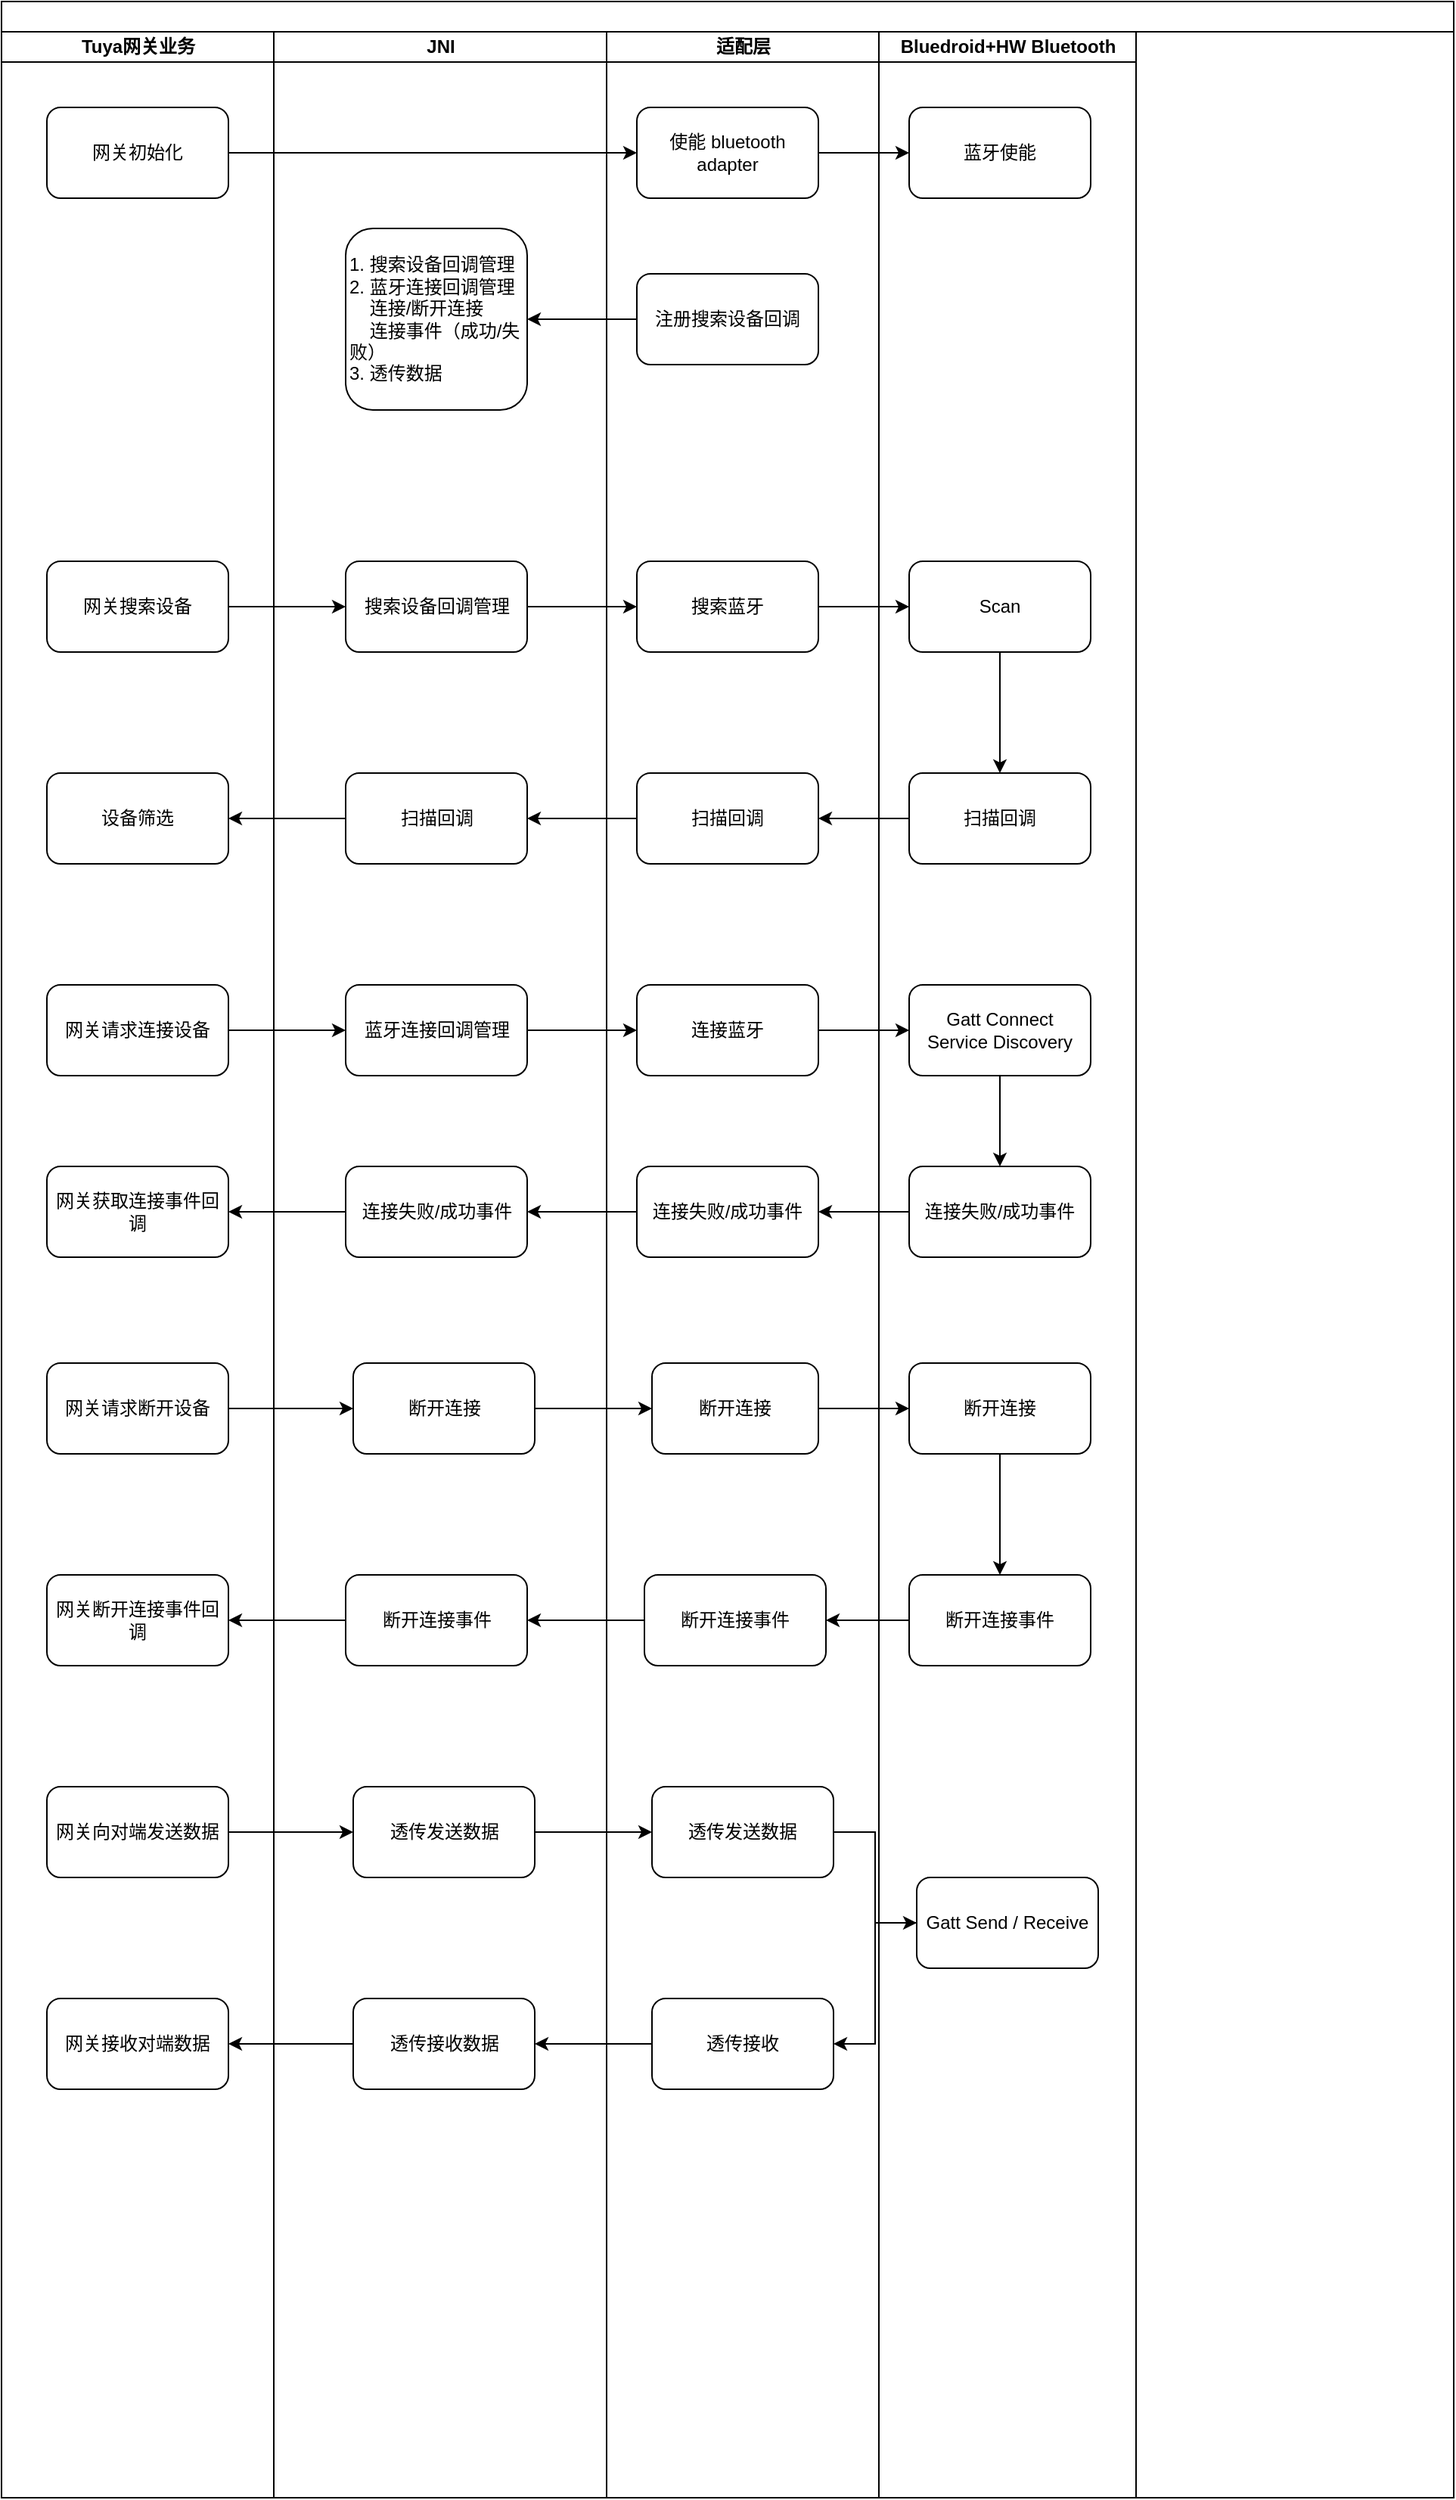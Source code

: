 <mxfile version="14.2.9" type="github">
  <diagram name="Page-1" id="74e2e168-ea6b-b213-b513-2b3c1d86103e">
    <mxGraphModel dx="1188" dy="669" grid="1" gridSize="10" guides="1" tooltips="1" connect="1" arrows="1" fold="1" page="1" pageScale="2" pageWidth="1100" pageHeight="850" background="#ffffff" math="0" shadow="0">
      <root>
        <mxCell id="0" />
        <mxCell id="1" parent="0" />
        <mxCell id="77e6c97f196da883-1" value="" style="swimlane;html=1;childLayout=stackLayout;startSize=20;rounded=0;shadow=0;labelBackgroundColor=none;strokeWidth=1;fontFamily=Verdana;fontSize=8;align=center;" parent="1" vertex="1">
          <mxGeometry x="70" y="40" width="960" height="1650" as="geometry" />
        </mxCell>
        <mxCell id="77e6c97f196da883-2" value="Tuya网关业务" style="swimlane;html=1;startSize=20;" parent="77e6c97f196da883-1" vertex="1">
          <mxGeometry y="20" width="180" height="1630" as="geometry" />
        </mxCell>
        <mxCell id="au1W2-LvARbzi0Hy6lRk-4" value="网关初始化" style="rounded=1;whiteSpace=wrap;html=1;" vertex="1" parent="77e6c97f196da883-2">
          <mxGeometry x="30" y="50" width="120" height="60" as="geometry" />
        </mxCell>
        <mxCell id="au1W2-LvARbzi0Hy6lRk-7" value="网关搜索设备" style="rounded=1;whiteSpace=wrap;html=1;" vertex="1" parent="77e6c97f196da883-2">
          <mxGeometry x="30" y="350" width="120" height="60" as="geometry" />
        </mxCell>
        <mxCell id="au1W2-LvARbzi0Hy6lRk-31" value="设备筛选" style="whiteSpace=wrap;html=1;rounded=1;" vertex="1" parent="77e6c97f196da883-2">
          <mxGeometry x="30" y="490" width="120" height="60" as="geometry" />
        </mxCell>
        <mxCell id="au1W2-LvARbzi0Hy6lRk-60" value="网关获取连接事件回调" style="whiteSpace=wrap;html=1;rounded=1;" vertex="1" parent="77e6c97f196da883-2">
          <mxGeometry x="30" y="750" width="120" height="60" as="geometry" />
        </mxCell>
        <mxCell id="au1W2-LvARbzi0Hy6lRk-62" value="网关请求断开设备" style="whiteSpace=wrap;html=1;rounded=1;" vertex="1" parent="77e6c97f196da883-2">
          <mxGeometry x="30" y="880" width="120" height="60" as="geometry" />
        </mxCell>
        <mxCell id="au1W2-LvARbzi0Hy6lRk-83" value="网关断开连接事件回调" style="whiteSpace=wrap;html=1;rounded=1;" vertex="1" parent="77e6c97f196da883-2">
          <mxGeometry x="30" y="1020" width="120" height="60" as="geometry" />
        </mxCell>
        <mxCell id="au1W2-LvARbzi0Hy6lRk-99" value="网关接收对端数据" style="whiteSpace=wrap;html=1;rounded=1;" vertex="1" parent="77e6c97f196da883-2">
          <mxGeometry x="30" y="1300" width="120" height="60" as="geometry" />
        </mxCell>
        <mxCell id="77e6c97f196da883-4" value="JNI" style="swimlane;html=1;startSize=20;" parent="77e6c97f196da883-1" vertex="1">
          <mxGeometry x="180" y="20" width="220" height="1630" as="geometry" />
        </mxCell>
        <mxCell id="au1W2-LvARbzi0Hy6lRk-8" value="1. 搜索设备回调管理&lt;br&gt;2. 蓝牙连接回调管理&lt;br&gt;&amp;nbsp; &amp;nbsp; 连接/断开连接&lt;br&gt;&amp;nbsp; &amp;nbsp;&amp;nbsp;&lt;span style=&quot;text-align: center&quot;&gt;连接事件（成功/失败）&lt;br&gt;3. 透传数据&lt;br&gt;&lt;/span&gt;" style="rounded=1;whiteSpace=wrap;html=1;align=left;" vertex="1" parent="77e6c97f196da883-4">
          <mxGeometry x="47.5" y="130" width="120" height="120" as="geometry" />
        </mxCell>
        <mxCell id="au1W2-LvARbzi0Hy6lRk-11" value="搜索设备回调管理" style="rounded=1;whiteSpace=wrap;html=1;" vertex="1" parent="77e6c97f196da883-4">
          <mxGeometry x="47.5" y="350" width="120" height="60" as="geometry" />
        </mxCell>
        <mxCell id="au1W2-LvARbzi0Hy6lRk-29" value="扫描回调" style="whiteSpace=wrap;html=1;rounded=1;" vertex="1" parent="77e6c97f196da883-4">
          <mxGeometry x="47.5" y="490" width="120" height="60" as="geometry" />
        </mxCell>
        <mxCell id="au1W2-LvARbzi0Hy6lRk-48" value="蓝牙连接回调管理" style="whiteSpace=wrap;html=1;rounded=1;" vertex="1" parent="77e6c97f196da883-4">
          <mxGeometry x="47.5" y="630" width="120" height="60" as="geometry" />
        </mxCell>
        <mxCell id="au1W2-LvARbzi0Hy6lRk-58" value="连接失败/成功事件" style="whiteSpace=wrap;html=1;rounded=1;" vertex="1" parent="77e6c97f196da883-4">
          <mxGeometry x="47.5" y="750" width="120" height="60" as="geometry" />
        </mxCell>
        <mxCell id="au1W2-LvARbzi0Hy6lRk-71" value="断开连接" style="whiteSpace=wrap;html=1;rounded=1;" vertex="1" parent="77e6c97f196da883-4">
          <mxGeometry x="52.5" y="880" width="120" height="60" as="geometry" />
        </mxCell>
        <mxCell id="au1W2-LvARbzi0Hy6lRk-81" value="断开连接事件" style="whiteSpace=wrap;html=1;rounded=1;" vertex="1" parent="77e6c97f196da883-4">
          <mxGeometry x="47.5" y="1020" width="120" height="60" as="geometry" />
        </mxCell>
        <mxCell id="au1W2-LvARbzi0Hy6lRk-88" value="透传发送数据" style="whiteSpace=wrap;html=1;rounded=1;" vertex="1" parent="77e6c97f196da883-4">
          <mxGeometry x="52.5" y="1160" width="120" height="60" as="geometry" />
        </mxCell>
        <mxCell id="au1W2-LvARbzi0Hy6lRk-97" value="透传接收数据" style="whiteSpace=wrap;html=1;rounded=1;" vertex="1" parent="77e6c97f196da883-4">
          <mxGeometry x="52.5" y="1300" width="120" height="60" as="geometry" />
        </mxCell>
        <mxCell id="77e6c97f196da883-7" value="适配层" style="swimlane;html=1;startSize=20;" parent="77e6c97f196da883-1" vertex="1">
          <mxGeometry x="400" y="20" width="180" height="1630" as="geometry" />
        </mxCell>
        <mxCell id="au1W2-LvARbzi0Hy6lRk-5" value="使能 bluetooth adapter" style="rounded=1;whiteSpace=wrap;html=1;" vertex="1" parent="77e6c97f196da883-7">
          <mxGeometry x="20" y="50" width="120" height="60" as="geometry" />
        </mxCell>
        <mxCell id="au1W2-LvARbzi0Hy6lRk-9" value="注册搜索设备回调" style="rounded=1;whiteSpace=wrap;html=1;" vertex="1" parent="77e6c97f196da883-7">
          <mxGeometry x="20" y="160" width="120" height="60" as="geometry" />
        </mxCell>
        <mxCell id="au1W2-LvARbzi0Hy6lRk-18" value="搜索蓝牙" style="rounded=1;whiteSpace=wrap;html=1;" vertex="1" parent="77e6c97f196da883-7">
          <mxGeometry x="20" y="350" width="120" height="60" as="geometry" />
        </mxCell>
        <mxCell id="au1W2-LvARbzi0Hy6lRk-27" value="扫描回调" style="whiteSpace=wrap;html=1;rounded=1;" vertex="1" parent="77e6c97f196da883-7">
          <mxGeometry x="20" y="490" width="120" height="60" as="geometry" />
        </mxCell>
        <mxCell id="au1W2-LvARbzi0Hy6lRk-50" value="连接蓝牙" style="whiteSpace=wrap;html=1;rounded=1;" vertex="1" parent="77e6c97f196da883-7">
          <mxGeometry x="20" y="630" width="120" height="60" as="geometry" />
        </mxCell>
        <mxCell id="au1W2-LvARbzi0Hy6lRk-56" value="连接失败/成功事件" style="whiteSpace=wrap;html=1;rounded=1;" vertex="1" parent="77e6c97f196da883-7">
          <mxGeometry x="20" y="750" width="120" height="60" as="geometry" />
        </mxCell>
        <mxCell id="au1W2-LvARbzi0Hy6lRk-73" value="断开连接" style="whiteSpace=wrap;html=1;rounded=1;" vertex="1" parent="77e6c97f196da883-7">
          <mxGeometry x="30" y="880" width="110" height="60" as="geometry" />
        </mxCell>
        <mxCell id="au1W2-LvARbzi0Hy6lRk-79" value="断开连接事件" style="whiteSpace=wrap;html=1;rounded=1;" vertex="1" parent="77e6c97f196da883-7">
          <mxGeometry x="25" y="1020" width="120" height="60" as="geometry" />
        </mxCell>
        <mxCell id="au1W2-LvARbzi0Hy6lRk-90" value="透传发送数据" style="whiteSpace=wrap;html=1;rounded=1;" vertex="1" parent="77e6c97f196da883-7">
          <mxGeometry x="30" y="1160" width="120" height="60" as="geometry" />
        </mxCell>
        <mxCell id="au1W2-LvARbzi0Hy6lRk-94" value="透传接收" style="whiteSpace=wrap;html=1;rounded=1;" vertex="1" parent="77e6c97f196da883-7">
          <mxGeometry x="30" y="1300" width="120" height="60" as="geometry" />
        </mxCell>
        <mxCell id="au1W2-LvARbzi0Hy6lRk-2" value="Bluedroid+HW Bluetooth" style="swimlane;html=1;startSize=20;" vertex="1" parent="77e6c97f196da883-1">
          <mxGeometry x="580" y="20" width="170" height="1630" as="geometry">
            <mxRectangle x="500" y="20" width="30" height="730" as="alternateBounds" />
          </mxGeometry>
        </mxCell>
        <mxCell id="au1W2-LvARbzi0Hy6lRk-16" value="蓝牙使能" style="rounded=1;whiteSpace=wrap;html=1;" vertex="1" parent="au1W2-LvARbzi0Hy6lRk-2">
          <mxGeometry x="20" y="50" width="120" height="60" as="geometry" />
        </mxCell>
        <mxCell id="au1W2-LvARbzi0Hy6lRk-19" value="Scan" style="rounded=1;whiteSpace=wrap;html=1;" vertex="1" parent="au1W2-LvARbzi0Hy6lRk-2">
          <mxGeometry x="20" y="350" width="120" height="60" as="geometry" />
        </mxCell>
        <mxCell id="au1W2-LvARbzi0Hy6lRk-25" value="扫描回调" style="whiteSpace=wrap;html=1;rounded=1;" vertex="1" parent="au1W2-LvARbzi0Hy6lRk-2">
          <mxGeometry x="20" y="490" width="120" height="60" as="geometry" />
        </mxCell>
        <mxCell id="au1W2-LvARbzi0Hy6lRk-26" value="" style="edgeStyle=orthogonalEdgeStyle;rounded=0;orthogonalLoop=1;jettySize=auto;html=1;" edge="1" parent="au1W2-LvARbzi0Hy6lRk-2" source="au1W2-LvARbzi0Hy6lRk-19" target="au1W2-LvARbzi0Hy6lRk-25">
          <mxGeometry relative="1" as="geometry" />
        </mxCell>
        <mxCell id="au1W2-LvARbzi0Hy6lRk-52" value="Gatt Connect&lt;br&gt;Service Discovery" style="whiteSpace=wrap;html=1;rounded=1;" vertex="1" parent="au1W2-LvARbzi0Hy6lRk-2">
          <mxGeometry x="20" y="630" width="120" height="60" as="geometry" />
        </mxCell>
        <mxCell id="au1W2-LvARbzi0Hy6lRk-54" value="连接失败/成功事件" style="whiteSpace=wrap;html=1;rounded=1;" vertex="1" parent="au1W2-LvARbzi0Hy6lRk-2">
          <mxGeometry x="20" y="750" width="120" height="60" as="geometry" />
        </mxCell>
        <mxCell id="au1W2-LvARbzi0Hy6lRk-55" value="" style="edgeStyle=orthogonalEdgeStyle;rounded=0;orthogonalLoop=1;jettySize=auto;html=1;" edge="1" parent="au1W2-LvARbzi0Hy6lRk-2" source="au1W2-LvARbzi0Hy6lRk-52" target="au1W2-LvARbzi0Hy6lRk-54">
          <mxGeometry relative="1" as="geometry" />
        </mxCell>
        <mxCell id="au1W2-LvARbzi0Hy6lRk-75" value="断开连接" style="whiteSpace=wrap;html=1;rounded=1;" vertex="1" parent="au1W2-LvARbzi0Hy6lRk-2">
          <mxGeometry x="20" y="880" width="120" height="60" as="geometry" />
        </mxCell>
        <mxCell id="au1W2-LvARbzi0Hy6lRk-92" value="Gatt Send / Receive" style="whiteSpace=wrap;html=1;rounded=1;" vertex="1" parent="au1W2-LvARbzi0Hy6lRk-2">
          <mxGeometry x="25" y="1220" width="120" height="60" as="geometry" />
        </mxCell>
        <mxCell id="au1W2-LvARbzi0Hy6lRk-77" value="断开连接事件" style="whiteSpace=wrap;html=1;rounded=1;" vertex="1" parent="au1W2-LvARbzi0Hy6lRk-2">
          <mxGeometry x="20" y="1020" width="120" height="60" as="geometry" />
        </mxCell>
        <mxCell id="au1W2-LvARbzi0Hy6lRk-78" value="" style="edgeStyle=orthogonalEdgeStyle;rounded=0;orthogonalLoop=1;jettySize=auto;html=1;" edge="1" parent="au1W2-LvARbzi0Hy6lRk-2" source="au1W2-LvARbzi0Hy6lRk-75" target="au1W2-LvARbzi0Hy6lRk-77">
          <mxGeometry relative="1" as="geometry" />
        </mxCell>
        <mxCell id="au1W2-LvARbzi0Hy6lRk-6" value="" style="endArrow=classic;html=1;exitX=1;exitY=0.5;exitDx=0;exitDy=0;" edge="1" parent="77e6c97f196da883-1" source="au1W2-LvARbzi0Hy6lRk-4" target="au1W2-LvARbzi0Hy6lRk-5">
          <mxGeometry width="50" height="50" relative="1" as="geometry">
            <mxPoint x="280" y="180" as="sourcePoint" />
            <mxPoint x="200" y="110" as="targetPoint" />
          </mxGeometry>
        </mxCell>
        <mxCell id="au1W2-LvARbzi0Hy6lRk-10" value="" style="endArrow=classic;html=1;exitX=0;exitY=0.5;exitDx=0;exitDy=0;entryX=1;entryY=0.5;entryDx=0;entryDy=0;" edge="1" parent="77e6c97f196da883-1" source="au1W2-LvARbzi0Hy6lRk-9" target="au1W2-LvARbzi0Hy6lRk-8">
          <mxGeometry width="50" height="50" relative="1" as="geometry">
            <mxPoint x="300" y="230" as="sourcePoint" />
            <mxPoint x="350" y="180" as="targetPoint" />
          </mxGeometry>
        </mxCell>
        <mxCell id="au1W2-LvARbzi0Hy6lRk-12" value="" style="endArrow=classic;html=1;exitX=1;exitY=0.5;exitDx=0;exitDy=0;entryX=0;entryY=0.5;entryDx=0;entryDy=0;" edge="1" parent="77e6c97f196da883-1" source="au1W2-LvARbzi0Hy6lRk-7" target="au1W2-LvARbzi0Hy6lRk-11">
          <mxGeometry width="50" height="50" relative="1" as="geometry">
            <mxPoint x="70" y="410" as="sourcePoint" />
            <mxPoint x="120" y="360" as="targetPoint" />
          </mxGeometry>
        </mxCell>
        <mxCell id="au1W2-LvARbzi0Hy6lRk-17" style="edgeStyle=orthogonalEdgeStyle;rounded=0;orthogonalLoop=1;jettySize=auto;html=1;exitX=1;exitY=0.5;exitDx=0;exitDy=0;entryX=0;entryY=0.5;entryDx=0;entryDy=0;" edge="1" parent="77e6c97f196da883-1" source="au1W2-LvARbzi0Hy6lRk-5" target="au1W2-LvARbzi0Hy6lRk-16">
          <mxGeometry relative="1" as="geometry" />
        </mxCell>
        <mxCell id="au1W2-LvARbzi0Hy6lRk-20" style="edgeStyle=orthogonalEdgeStyle;rounded=0;orthogonalLoop=1;jettySize=auto;html=1;exitX=1;exitY=0.5;exitDx=0;exitDy=0;" edge="1" parent="77e6c97f196da883-1" source="au1W2-LvARbzi0Hy6lRk-11" target="au1W2-LvARbzi0Hy6lRk-18">
          <mxGeometry relative="1" as="geometry" />
        </mxCell>
        <mxCell id="au1W2-LvARbzi0Hy6lRk-21" style="edgeStyle=orthogonalEdgeStyle;rounded=0;orthogonalLoop=1;jettySize=auto;html=1;exitX=1;exitY=0.5;exitDx=0;exitDy=0;entryX=0;entryY=0.5;entryDx=0;entryDy=0;" edge="1" parent="77e6c97f196da883-1" source="au1W2-LvARbzi0Hy6lRk-18" target="au1W2-LvARbzi0Hy6lRk-19">
          <mxGeometry relative="1" as="geometry" />
        </mxCell>
        <mxCell id="au1W2-LvARbzi0Hy6lRk-30" value="" style="edgeStyle=orthogonalEdgeStyle;rounded=0;orthogonalLoop=1;jettySize=auto;html=1;" edge="1" parent="77e6c97f196da883-1" source="au1W2-LvARbzi0Hy6lRk-27" target="au1W2-LvARbzi0Hy6lRk-29">
          <mxGeometry relative="1" as="geometry" />
        </mxCell>
        <mxCell id="au1W2-LvARbzi0Hy6lRk-32" value="" style="edgeStyle=orthogonalEdgeStyle;rounded=0;orthogonalLoop=1;jettySize=auto;html=1;" edge="1" parent="77e6c97f196da883-1" source="au1W2-LvARbzi0Hy6lRk-29" target="au1W2-LvARbzi0Hy6lRk-31">
          <mxGeometry relative="1" as="geometry" />
        </mxCell>
        <mxCell id="au1W2-LvARbzi0Hy6lRk-51" value="" style="edgeStyle=orthogonalEdgeStyle;rounded=0;orthogonalLoop=1;jettySize=auto;html=1;" edge="1" parent="77e6c97f196da883-1" source="au1W2-LvARbzi0Hy6lRk-48" target="au1W2-LvARbzi0Hy6lRk-50">
          <mxGeometry relative="1" as="geometry" />
        </mxCell>
        <mxCell id="au1W2-LvARbzi0Hy6lRk-28" value="" style="edgeStyle=orthogonalEdgeStyle;rounded=0;orthogonalLoop=1;jettySize=auto;html=1;" edge="1" parent="77e6c97f196da883-1" source="au1W2-LvARbzi0Hy6lRk-25" target="au1W2-LvARbzi0Hy6lRk-27">
          <mxGeometry relative="1" as="geometry" />
        </mxCell>
        <mxCell id="au1W2-LvARbzi0Hy6lRk-53" value="" style="edgeStyle=orthogonalEdgeStyle;rounded=0;orthogonalLoop=1;jettySize=auto;html=1;" edge="1" parent="77e6c97f196da883-1" source="au1W2-LvARbzi0Hy6lRk-50" target="au1W2-LvARbzi0Hy6lRk-52">
          <mxGeometry relative="1" as="geometry" />
        </mxCell>
        <mxCell id="au1W2-LvARbzi0Hy6lRk-57" value="" style="edgeStyle=orthogonalEdgeStyle;rounded=0;orthogonalLoop=1;jettySize=auto;html=1;" edge="1" parent="77e6c97f196da883-1" source="au1W2-LvARbzi0Hy6lRk-54" target="au1W2-LvARbzi0Hy6lRk-56">
          <mxGeometry relative="1" as="geometry" />
        </mxCell>
        <mxCell id="au1W2-LvARbzi0Hy6lRk-59" value="" style="edgeStyle=orthogonalEdgeStyle;rounded=0;orthogonalLoop=1;jettySize=auto;html=1;" edge="1" parent="77e6c97f196da883-1" source="au1W2-LvARbzi0Hy6lRk-56" target="au1W2-LvARbzi0Hy6lRk-58">
          <mxGeometry relative="1" as="geometry" />
        </mxCell>
        <mxCell id="au1W2-LvARbzi0Hy6lRk-61" value="" style="edgeStyle=orthogonalEdgeStyle;rounded=0;orthogonalLoop=1;jettySize=auto;html=1;" edge="1" parent="77e6c97f196da883-1" source="au1W2-LvARbzi0Hy6lRk-58" target="au1W2-LvARbzi0Hy6lRk-60">
          <mxGeometry relative="1" as="geometry" />
        </mxCell>
        <mxCell id="au1W2-LvARbzi0Hy6lRk-72" value="" style="edgeStyle=orthogonalEdgeStyle;rounded=0;orthogonalLoop=1;jettySize=auto;html=1;" edge="1" parent="77e6c97f196da883-1" source="au1W2-LvARbzi0Hy6lRk-62" target="au1W2-LvARbzi0Hy6lRk-71">
          <mxGeometry relative="1" as="geometry" />
        </mxCell>
        <mxCell id="au1W2-LvARbzi0Hy6lRk-74" style="edgeStyle=orthogonalEdgeStyle;rounded=0;orthogonalLoop=1;jettySize=auto;html=1;exitX=1;exitY=0.5;exitDx=0;exitDy=0;" edge="1" parent="77e6c97f196da883-1" source="au1W2-LvARbzi0Hy6lRk-71" target="au1W2-LvARbzi0Hy6lRk-73">
          <mxGeometry relative="1" as="geometry" />
        </mxCell>
        <mxCell id="au1W2-LvARbzi0Hy6lRk-76" style="edgeStyle=orthogonalEdgeStyle;rounded=0;orthogonalLoop=1;jettySize=auto;html=1;" edge="1" parent="77e6c97f196da883-1" source="au1W2-LvARbzi0Hy6lRk-73" target="au1W2-LvARbzi0Hy6lRk-75">
          <mxGeometry relative="1" as="geometry" />
        </mxCell>
        <mxCell id="au1W2-LvARbzi0Hy6lRk-82" value="" style="edgeStyle=orthogonalEdgeStyle;rounded=0;orthogonalLoop=1;jettySize=auto;html=1;" edge="1" parent="77e6c97f196da883-1" source="au1W2-LvARbzi0Hy6lRk-79" target="au1W2-LvARbzi0Hy6lRk-81">
          <mxGeometry relative="1" as="geometry" />
        </mxCell>
        <mxCell id="au1W2-LvARbzi0Hy6lRk-84" value="" style="edgeStyle=orthogonalEdgeStyle;rounded=0;orthogonalLoop=1;jettySize=auto;html=1;" edge="1" parent="77e6c97f196da883-1" source="au1W2-LvARbzi0Hy6lRk-81" target="au1W2-LvARbzi0Hy6lRk-83">
          <mxGeometry relative="1" as="geometry" />
        </mxCell>
        <mxCell id="au1W2-LvARbzi0Hy6lRk-91" value="" style="edgeStyle=orthogonalEdgeStyle;rounded=0;orthogonalLoop=1;jettySize=auto;html=1;" edge="1" parent="77e6c97f196da883-1" source="au1W2-LvARbzi0Hy6lRk-88" target="au1W2-LvARbzi0Hy6lRk-90">
          <mxGeometry relative="1" as="geometry" />
        </mxCell>
        <mxCell id="au1W2-LvARbzi0Hy6lRk-93" value="" style="edgeStyle=orthogonalEdgeStyle;rounded=0;orthogonalLoop=1;jettySize=auto;html=1;" edge="1" parent="77e6c97f196da883-1" source="au1W2-LvARbzi0Hy6lRk-90" target="au1W2-LvARbzi0Hy6lRk-92">
          <mxGeometry relative="1" as="geometry" />
        </mxCell>
        <mxCell id="au1W2-LvARbzi0Hy6lRk-100" value="" style="edgeStyle=orthogonalEdgeStyle;rounded=0;orthogonalLoop=1;jettySize=auto;html=1;" edge="1" parent="77e6c97f196da883-1" source="au1W2-LvARbzi0Hy6lRk-97" target="au1W2-LvARbzi0Hy6lRk-99">
          <mxGeometry relative="1" as="geometry" />
        </mxCell>
        <mxCell id="au1W2-LvARbzi0Hy6lRk-80" value="" style="edgeStyle=orthogonalEdgeStyle;rounded=0;orthogonalLoop=1;jettySize=auto;html=1;" edge="1" parent="77e6c97f196da883-1" source="au1W2-LvARbzi0Hy6lRk-77" target="au1W2-LvARbzi0Hy6lRk-79">
          <mxGeometry relative="1" as="geometry" />
        </mxCell>
        <mxCell id="au1W2-LvARbzi0Hy6lRk-96" style="edgeStyle=orthogonalEdgeStyle;rounded=0;orthogonalLoop=1;jettySize=auto;html=1;entryX=1;entryY=0.5;entryDx=0;entryDy=0;" edge="1" parent="77e6c97f196da883-1" source="au1W2-LvARbzi0Hy6lRk-92" target="au1W2-LvARbzi0Hy6lRk-94">
          <mxGeometry relative="1" as="geometry" />
        </mxCell>
        <mxCell id="au1W2-LvARbzi0Hy6lRk-98" value="" style="edgeStyle=orthogonalEdgeStyle;rounded=0;orthogonalLoop=1;jettySize=auto;html=1;" edge="1" parent="77e6c97f196da883-1" source="au1W2-LvARbzi0Hy6lRk-94" target="au1W2-LvARbzi0Hy6lRk-97">
          <mxGeometry relative="1" as="geometry" />
        </mxCell>
        <mxCell id="au1W2-LvARbzi0Hy6lRk-49" style="edgeStyle=orthogonalEdgeStyle;rounded=0;orthogonalLoop=1;jettySize=auto;html=1;exitX=1;exitY=0.5;exitDx=0;exitDy=0;entryX=0;entryY=0.5;entryDx=0;entryDy=0;" edge="1" parent="1" source="au1W2-LvARbzi0Hy6lRk-33" target="au1W2-LvARbzi0Hy6lRk-48">
          <mxGeometry relative="1" as="geometry" />
        </mxCell>
        <mxCell id="au1W2-LvARbzi0Hy6lRk-33" value="网关请求连接设备" style="whiteSpace=wrap;html=1;rounded=1;" vertex="1" parent="1">
          <mxGeometry x="100" y="690" width="120" height="60" as="geometry" />
        </mxCell>
        <mxCell id="au1W2-LvARbzi0Hy6lRk-89" value="" style="edgeStyle=orthogonalEdgeStyle;rounded=0;orthogonalLoop=1;jettySize=auto;html=1;" edge="1" parent="1" source="au1W2-LvARbzi0Hy6lRk-85" target="au1W2-LvARbzi0Hy6lRk-88">
          <mxGeometry relative="1" as="geometry" />
        </mxCell>
        <mxCell id="au1W2-LvARbzi0Hy6lRk-85" value="网关向对端发送数据" style="whiteSpace=wrap;html=1;rounded=1;" vertex="1" parent="1">
          <mxGeometry x="100" y="1220" width="120" height="60" as="geometry" />
        </mxCell>
      </root>
    </mxGraphModel>
  </diagram>
</mxfile>
